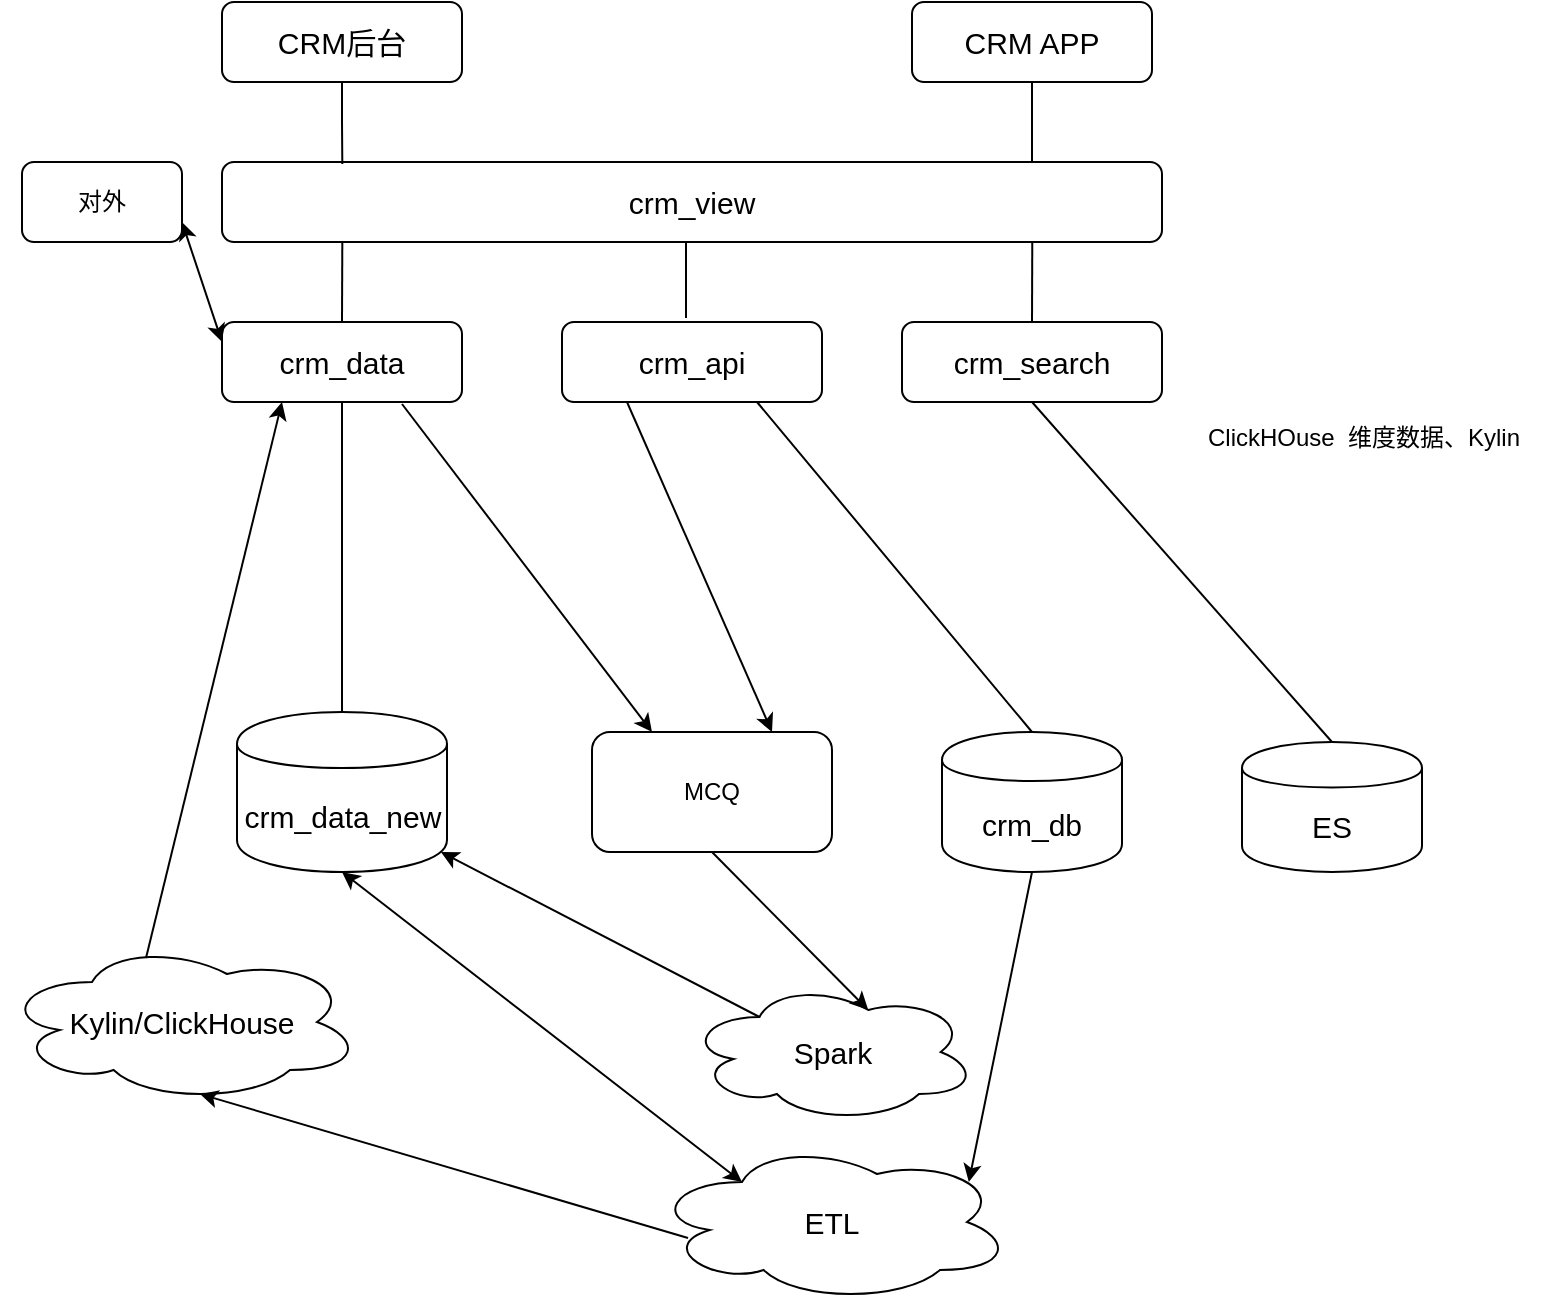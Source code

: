 <mxfile version="10.7.5" type="github"><diagram id="Ag0dhB8aS_l8PXAd4vjg" name="ç¬¬ 1 é¡µ"><mxGraphModel dx="1181" dy="645" grid="1" gridSize="10" guides="1" tooltips="1" connect="1" arrows="1" fold="1" page="1" pageScale="1" pageWidth="1169" pageHeight="827" math="0" shadow="0"><root><mxCell id="0"/><mxCell id="1" parent="0"/><mxCell id="wXJmp87-zdHbkqahWkxf-1" value="&lt;font style=&quot;font-size: 15px&quot;&gt;crm_view&lt;/font&gt;" style="rounded=1;whiteSpace=wrap;html=1;" parent="1" vertex="1"><mxGeometry x="140" y="160" width="470" height="40" as="geometry"/></mxCell><mxCell id="wXJmp87-zdHbkqahWkxf-2" value="&lt;font style=&quot;font-size: 15px&quot;&gt;crm_api&lt;/font&gt;" style="rounded=1;whiteSpace=wrap;html=1;" parent="1" vertex="1"><mxGeometry x="310" y="240" width="130" height="40" as="geometry"/></mxCell><mxCell id="wXJmp87-zdHbkqahWkxf-7" style="edgeStyle=orthogonalEdgeStyle;rounded=0;orthogonalLoop=1;jettySize=auto;html=1;exitX=0.5;exitY=1;exitDx=0;exitDy=0;entryX=0.128;entryY=0.025;entryDx=0;entryDy=0;entryPerimeter=0;endArrow=none;endFill=0;" parent="1" source="wXJmp87-zdHbkqahWkxf-4" target="wXJmp87-zdHbkqahWkxf-1" edge="1"><mxGeometry relative="1" as="geometry"/></mxCell><mxCell id="wXJmp87-zdHbkqahWkxf-4" value="&lt;font style=&quot;font-size: 15px&quot;&gt;CRM后台&lt;br&gt;&lt;/font&gt;" style="rounded=1;whiteSpace=wrap;html=1;" parent="1" vertex="1"><mxGeometry x="140" y="80" width="120" height="40" as="geometry"/></mxCell><mxCell id="wXJmp87-zdHbkqahWkxf-27" style="edgeStyle=none;rounded=0;orthogonalLoop=1;jettySize=auto;html=1;exitX=0.5;exitY=1;exitDx=0;exitDy=0;endArrow=none;endFill=0;entryX=0.868;entryY=0;entryDx=0;entryDy=0;entryPerimeter=0;" parent="1" source="wXJmp87-zdHbkqahWkxf-5" edge="1"><mxGeometry relative="1" as="geometry"><mxPoint x="542" y="70" as="sourcePoint"/><mxPoint x="545" y="160" as="targetPoint"/></mxGeometry></mxCell><mxCell id="wXJmp87-zdHbkqahWkxf-5" value="&lt;font style=&quot;font-size: 15px&quot;&gt;CRM APP&lt;/font&gt;" style="rounded=1;whiteSpace=wrap;html=1;" parent="1" vertex="1"><mxGeometry x="485" y="80" width="120" height="40" as="geometry"/></mxCell><mxCell id="wXJmp87-zdHbkqahWkxf-12" value="&lt;span style=&quot;font-size: 15px&quot;&gt;crm_data&lt;/span&gt;" style="rounded=1;whiteSpace=wrap;html=1;" parent="1" vertex="1"><mxGeometry x="140" y="240" width="120" height="40" as="geometry"/></mxCell><mxCell id="wXJmp87-zdHbkqahWkxf-13" value="" style="endArrow=none;html=1;entryX=0.5;entryY=0;entryDx=0;entryDy=0;exitX=0.128;exitY=1;exitDx=0;exitDy=0;exitPerimeter=0;endFill=0;" parent="1" source="wXJmp87-zdHbkqahWkxf-1" target="wXJmp87-zdHbkqahWkxf-12" edge="1"><mxGeometry width="50" height="50" relative="1" as="geometry"><mxPoint x="180" y="200" as="sourcePoint"/><mxPoint x="230" y="150" as="targetPoint"/></mxGeometry></mxCell><mxCell id="wXJmp87-zdHbkqahWkxf-14" value="" style="endArrow=none;html=1;endFill=0;" parent="1" edge="1"><mxGeometry width="50" height="50" relative="1" as="geometry"><mxPoint x="372" y="200" as="sourcePoint"/><mxPoint x="372" y="238" as="targetPoint"/></mxGeometry></mxCell><mxCell id="wXJmp87-zdHbkqahWkxf-24" style="rounded=0;orthogonalLoop=1;jettySize=auto;html=1;exitX=0.5;exitY=1;exitDx=0;exitDy=0;endArrow=classic;endFill=1;startArrow=none;startFill=0;entryX=0.88;entryY=0.25;entryDx=0;entryDy=0;entryPerimeter=0;" parent="1" source="wXJmp87-zdHbkqahWkxf-17" target="wXJmp87-zdHbkqahWkxf-18" edge="1"><mxGeometry relative="1" as="geometry"><mxPoint x="370" y="540" as="targetPoint"/></mxGeometry></mxCell><mxCell id="wXJmp87-zdHbkqahWkxf-17" value="&lt;font style=&quot;font-size: 15px&quot;&gt;crm_db&lt;br&gt;&lt;/font&gt;" style="shape=cylinder;whiteSpace=wrap;html=1;boundedLbl=1;backgroundOutline=1;" parent="1" vertex="1"><mxGeometry x="500" y="445" width="90" height="70" as="geometry"/></mxCell><mxCell id="wXJmp87-zdHbkqahWkxf-25" style="rounded=0;orthogonalLoop=1;jettySize=auto;html=1;exitX=0.25;exitY=0.25;exitDx=0;exitDy=0;exitPerimeter=0;entryX=0.5;entryY=1;entryDx=0;entryDy=0;endArrow=classic;endFill=1;startArrow=classic;startFill=1;" parent="1" source="wXJmp87-zdHbkqahWkxf-18" target="wXJmp87-zdHbkqahWkxf-20" edge="1"><mxGeometry relative="1" as="geometry"/></mxCell><mxCell id="wXJmp87-zdHbkqahWkxf-18" value="&lt;font style=&quot;font-size: 15px&quot;&gt;ETL&lt;/font&gt;" style="ellipse;shape=cloud;whiteSpace=wrap;html=1;" parent="1" vertex="1"><mxGeometry x="355" y="650" width="180" height="80" as="geometry"/></mxCell><mxCell id="wXJmp87-zdHbkqahWkxf-20" value="&lt;font style=&quot;font-size: 15px&quot;&gt;crm_data_new&lt;/font&gt;" style="shape=cylinder;whiteSpace=wrap;html=1;boundedLbl=1;backgroundOutline=1;" parent="1" vertex="1"><mxGeometry x="147.5" y="435" width="105" height="80" as="geometry"/></mxCell><mxCell id="wXJmp87-zdHbkqahWkxf-21" value="&lt;font style=&quot;font-size: 15px&quot;&gt;ES&lt;/font&gt;" style="shape=cylinder;whiteSpace=wrap;html=1;boundedLbl=1;backgroundOutline=1;" parent="1" vertex="1"><mxGeometry x="650" y="450" width="90" height="65" as="geometry"/></mxCell><mxCell id="wXJmp87-zdHbkqahWkxf-22" value="" style="endArrow=none;html=1;exitX=0.5;exitY=1;exitDx=0;exitDy=0;entryX=0.5;entryY=0;entryDx=0;entryDy=0;endFill=0;" parent="1" source="wXJmp87-zdHbkqahWkxf-12" target="wXJmp87-zdHbkqahWkxf-20" edge="1"><mxGeometry width="50" height="50" relative="1" as="geometry"><mxPoint x="400" y="310" as="sourcePoint"/><mxPoint x="450" y="260" as="targetPoint"/></mxGeometry></mxCell><mxCell id="wXJmp87-zdHbkqahWkxf-23" value="" style="endArrow=none;html=1;endFill=0;exitX=0.75;exitY=1;exitDx=0;exitDy=0;entryX=0.5;entryY=0;entryDx=0;entryDy=0;" parent="1" source="wXJmp87-zdHbkqahWkxf-2" target="wXJmp87-zdHbkqahWkxf-17" edge="1"><mxGeometry width="50" height="50" relative="1" as="geometry"><mxPoint x="440" y="270" as="sourcePoint"/><mxPoint x="430" y="350" as="targetPoint"/></mxGeometry></mxCell><mxCell id="wXJmp87-zdHbkqahWkxf-28" value="&lt;font style=&quot;font-size: 15px&quot;&gt;crm_search&lt;/font&gt;" style="rounded=1;whiteSpace=wrap;html=1;" parent="1" vertex="1"><mxGeometry x="480" y="240" width="130" height="40" as="geometry"/></mxCell><mxCell id="wXJmp87-zdHbkqahWkxf-29" value="" style="endArrow=none;html=1;entryX=0.5;entryY=0;entryDx=0;entryDy=0;exitX=0.862;exitY=1;exitDx=0;exitDy=0;exitPerimeter=0;endFill=0;" parent="1" source="wXJmp87-zdHbkqahWkxf-1" target="wXJmp87-zdHbkqahWkxf-28" edge="1"><mxGeometry width="50" height="50" relative="1" as="geometry"><mxPoint x="530" y="230" as="sourcePoint"/><mxPoint x="580" y="180" as="targetPoint"/></mxGeometry></mxCell><mxCell id="wXJmp87-zdHbkqahWkxf-30" value="" style="endArrow=none;html=1;entryX=0.5;entryY=1;entryDx=0;entryDy=0;exitX=0.5;exitY=0;exitDx=0;exitDy=0;endFill=0;" parent="1" source="wXJmp87-zdHbkqahWkxf-21" target="wXJmp87-zdHbkqahWkxf-28" edge="1"><mxGeometry width="50" height="50" relative="1" as="geometry"><mxPoint x="540" y="360" as="sourcePoint"/><mxPoint x="590" y="310" as="targetPoint"/></mxGeometry></mxCell><mxCell id="wXJmp87-zdHbkqahWkxf-31" value="&lt;font style=&quot;font-size: 15px&quot;&gt;Kylin/ClickHouse&lt;/font&gt;" style="ellipse;shape=cloud;whiteSpace=wrap;html=1;" parent="1" vertex="1"><mxGeometry x="30" y="550" width="180" height="80" as="geometry"/></mxCell><mxCell id="wXJmp87-zdHbkqahWkxf-32" value="" style="endArrow=classic;html=1;exitX=0.1;exitY=0.6;exitDx=0;exitDy=0;exitPerimeter=0;entryX=0.55;entryY=0.95;entryDx=0;entryDy=0;entryPerimeter=0;" parent="1" source="wXJmp87-zdHbkqahWkxf-18" target="wXJmp87-zdHbkqahWkxf-31" edge="1"><mxGeometry width="50" height="50" relative="1" as="geometry"><mxPoint x="300" y="590" as="sourcePoint"/><mxPoint x="350" y="540" as="targetPoint"/></mxGeometry></mxCell><mxCell id="wXJmp87-zdHbkqahWkxf-35" value="&lt;font style=&quot;font-size: 15px&quot;&gt;Spark&lt;/font&gt;" style="ellipse;shape=cloud;whiteSpace=wrap;html=1;" parent="1" vertex="1"><mxGeometry x="372.5" y="570" width="145" height="70" as="geometry"/></mxCell><mxCell id="wXJmp87-zdHbkqahWkxf-37" value="MCQ&lt;br&gt;" style="rounded=1;whiteSpace=wrap;html=1;" parent="1" vertex="1"><mxGeometry x="325" y="445" width="120" height="60" as="geometry"/></mxCell><mxCell id="wXJmp87-zdHbkqahWkxf-38" value="" style="endArrow=none;html=1;entryX=0.25;entryY=1;entryDx=0;entryDy=0;startArrow=classic;startFill=1;endFill=0;exitX=0.75;exitY=0;exitDx=0;exitDy=0;" parent="1" target="wXJmp87-zdHbkqahWkxf-2" edge="1" source="wXJmp87-zdHbkqahWkxf-37"><mxGeometry width="50" height="50" relative="1" as="geometry"><mxPoint x="500" y="460" as="sourcePoint"/><mxPoint x="485.711" y="395" as="targetPoint"/></mxGeometry></mxCell><mxCell id="wXJmp87-zdHbkqahWkxf-39" value="" style="endArrow=none;html=1;startArrow=classic;startFill=1;endFill=0;exitX=0.25;exitY=0;exitDx=0;exitDy=0;" parent="1" edge="1" source="wXJmp87-zdHbkqahWkxf-37"><mxGeometry width="50" height="50" relative="1" as="geometry"><mxPoint x="450" y="470" as="sourcePoint"/><mxPoint x="230" y="281" as="targetPoint"/></mxGeometry></mxCell><mxCell id="wXJmp87-zdHbkqahWkxf-40" value="" style="endArrow=classic;html=1;entryX=0.625;entryY=0.2;entryDx=0;entryDy=0;entryPerimeter=0;exitX=0.5;exitY=1;exitDx=0;exitDy=0;" parent="1" source="wXJmp87-zdHbkqahWkxf-37" target="wXJmp87-zdHbkqahWkxf-35" edge="1"><mxGeometry width="50" height="50" relative="1" as="geometry"><mxPoint x="390" y="510" as="sourcePoint"/><mxPoint x="590" y="490" as="targetPoint"/></mxGeometry></mxCell><mxCell id="wXJmp87-zdHbkqahWkxf-41" value="" style="endArrow=classic;html=1;entryX=0.971;entryY=0.875;entryDx=0;entryDy=0;entryPerimeter=0;exitX=0.25;exitY=0.25;exitDx=0;exitDy=0;exitPerimeter=0;" parent="1" target="wXJmp87-zdHbkqahWkxf-20" edge="1" source="wXJmp87-zdHbkqahWkxf-35"><mxGeometry width="50" height="50" relative="1" as="geometry"><mxPoint x="580" y="580" as="sourcePoint"/><mxPoint x="540" y="530" as="targetPoint"/></mxGeometry></mxCell><mxCell id="wXJmp87-zdHbkqahWkxf-43" value="" style="endArrow=classic;html=1;exitX=0.4;exitY=0.1;exitDx=0;exitDy=0;exitPerimeter=0;entryX=0.25;entryY=1;entryDx=0;entryDy=0;" parent="1" target="wXJmp87-zdHbkqahWkxf-12" edge="1" source="wXJmp87-zdHbkqahWkxf-31"><mxGeometry width="50" height="50" relative="1" as="geometry"><mxPoint x="120" y="560" as="sourcePoint"/><mxPoint x="170" y="510" as="targetPoint"/></mxGeometry></mxCell><mxCell id="wXJmp87-zdHbkqahWkxf-44" value="" style="endArrow=classic;startArrow=classic;html=1;exitX=0;exitY=0.25;exitDx=0;exitDy=0;entryX=1;entryY=0.75;entryDx=0;entryDy=0;" parent="1" source="wXJmp87-zdHbkqahWkxf-12" edge="1" target="wXJmp87-zdHbkqahWkxf-45"><mxGeometry width="50" height="50" relative="1" as="geometry"><mxPoint x="70" y="250" as="sourcePoint"/><mxPoint x="120" y="200" as="targetPoint"/></mxGeometry></mxCell><mxCell id="wXJmp87-zdHbkqahWkxf-45" value="对外" style="rounded=1;whiteSpace=wrap;html=1;" parent="1" vertex="1"><mxGeometry x="40" y="160" width="80" height="40" as="geometry"/></mxCell><mxCell id="wXJmp87-zdHbkqahWkxf-46" value="ClickHOuse&amp;nbsp; 维度数据、Kylin" style="text;html=1;resizable=0;points=[];autosize=1;align=left;verticalAlign=top;spacingTop=-4;" parent="1" vertex="1"><mxGeometry x="631" y="288" width="170" height="20" as="geometry"/></mxCell></root></mxGraphModel></diagram></mxfile>